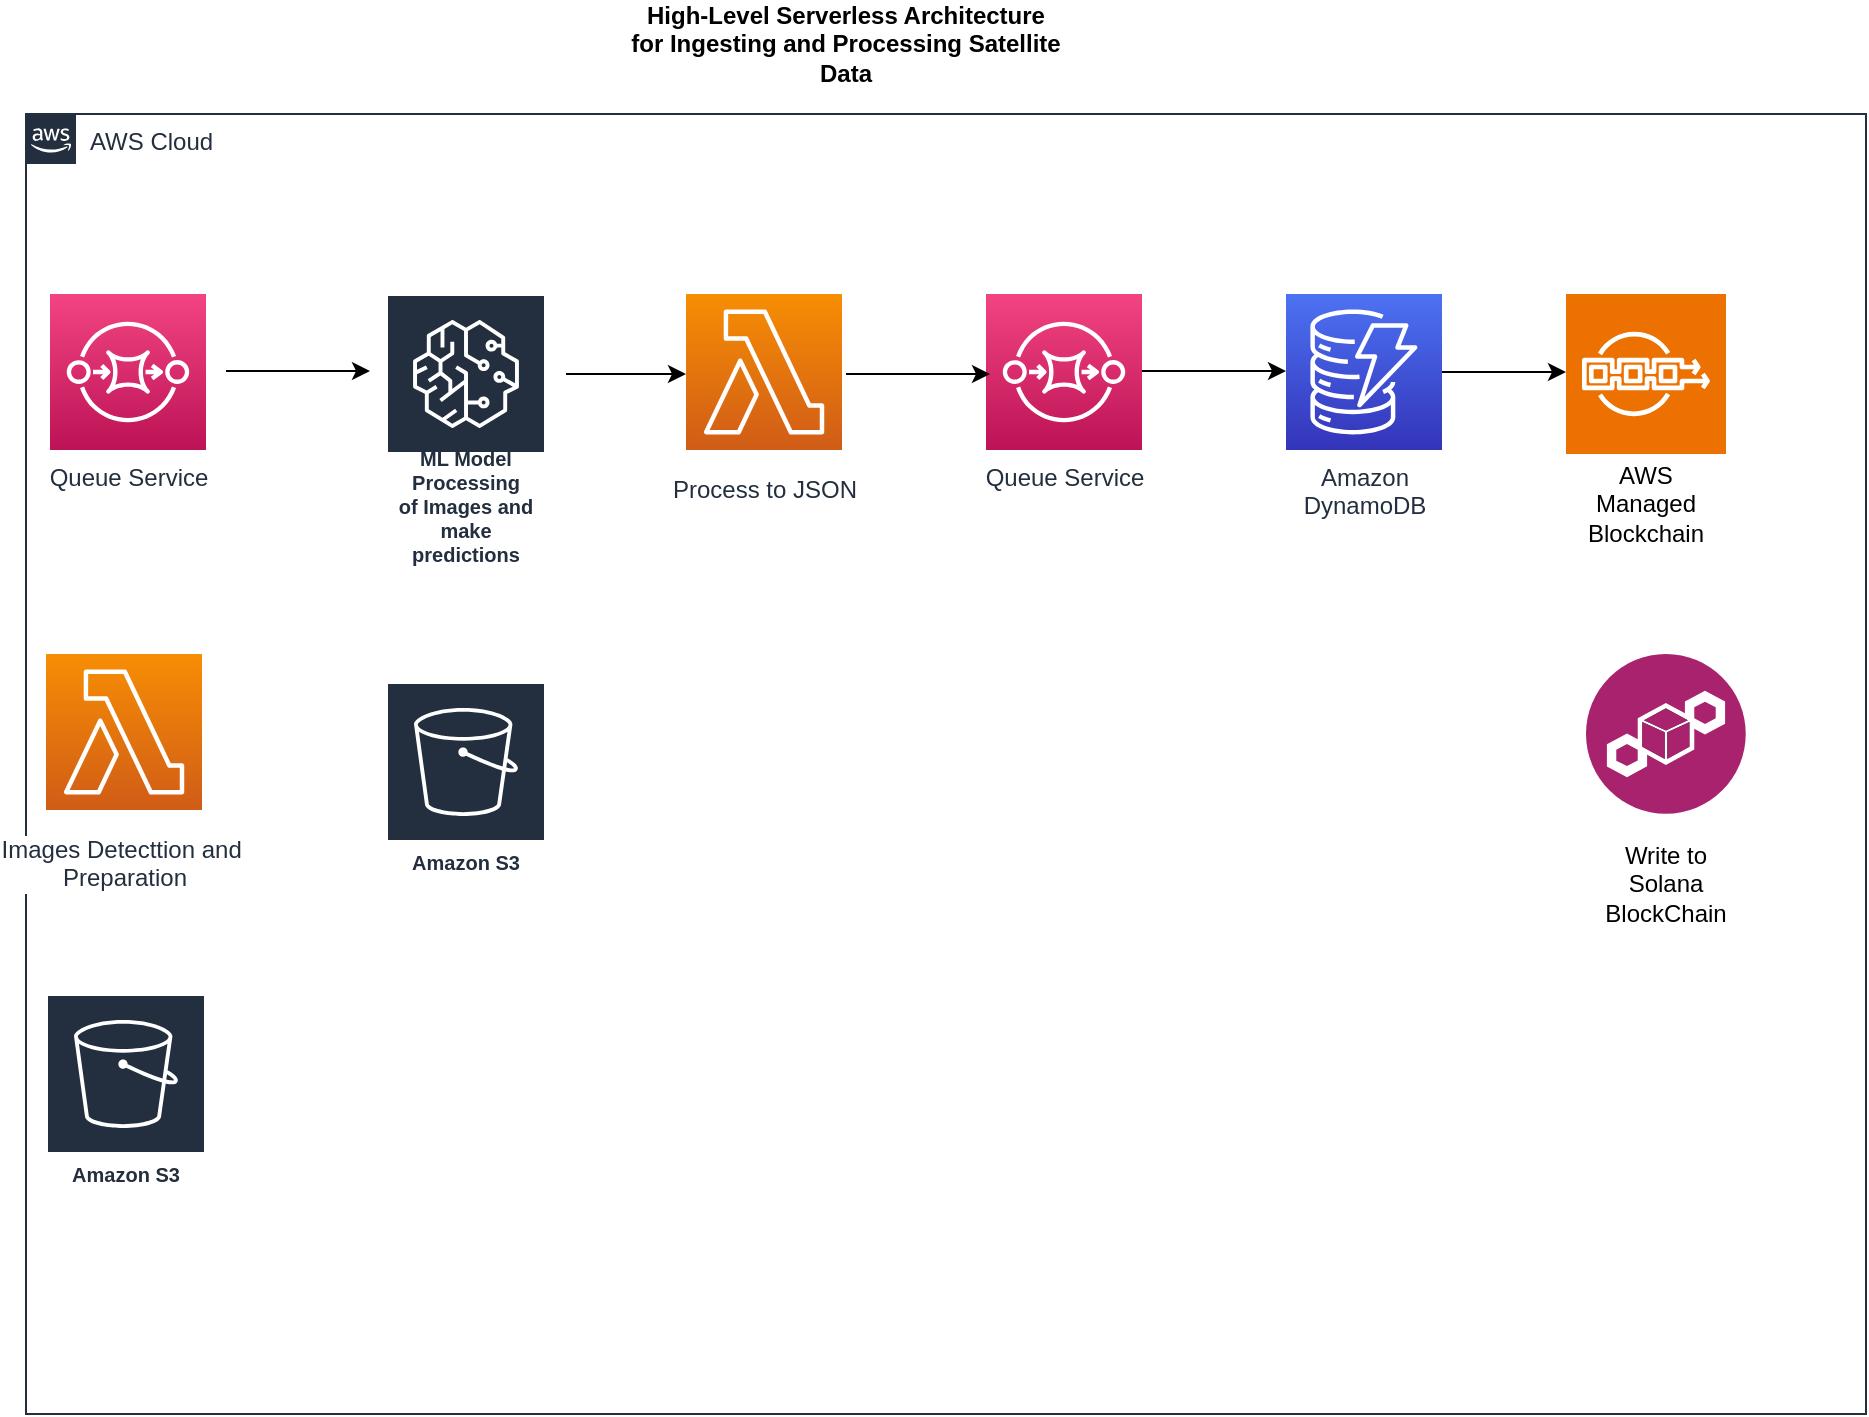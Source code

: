 <mxfile version="23.0.0" type="github">
  <diagram id="Ht1M8jgEwFfnCIfOTk4-" name="Page-1">
    <mxGraphModel dx="1044" dy="491" grid="1" gridSize="10" guides="1" tooltips="1" connect="1" arrows="1" fold="1" page="1" pageScale="1" pageWidth="1169" pageHeight="827" math="0" shadow="0">
      <root>
        <mxCell id="0" />
        <mxCell id="1" parent="0" />
        <mxCell id="UEzPUAAOIrF-is8g5C7q-74" value="AWS Cloud" style="points=[[0,0],[0.25,0],[0.5,0],[0.75,0],[1,0],[1,0.25],[1,0.5],[1,0.75],[1,1],[0.75,1],[0.5,1],[0.25,1],[0,1],[0,0.75],[0,0.5],[0,0.25]];outlineConnect=0;gradientColor=none;html=1;whiteSpace=wrap;fontSize=12;fontStyle=0;shape=mxgraph.aws4.group;grIcon=mxgraph.aws4.group_aws_cloud_alt;strokeColor=#232F3E;fillColor=none;verticalAlign=top;align=left;spacingLeft=30;fontColor=#232F3E;dashed=0;labelBackgroundColor=#ffffff;container=1;pointerEvents=0;collapsible=0;recursiveResize=0;" parent="1" vertex="1">
          <mxGeometry x="60" y="80" width="920" height="650" as="geometry" />
        </mxCell>
        <mxCell id="UEzPUAAOIrF-is8g5C7q-85" value="Images Detecttion and&amp;nbsp;&lt;br&gt;Preparation" style="outlineConnect=0;fontColor=#232F3E;gradientColor=#F78E04;gradientDirection=north;fillColor=#D05C17;strokeColor=#ffffff;dashed=0;verticalLabelPosition=bottom;verticalAlign=top;align=center;html=1;fontSize=12;fontStyle=0;aspect=fixed;shape=mxgraph.aws4.resourceIcon;resIcon=mxgraph.aws4.lambda;labelBackgroundColor=#ffffff;spacingTop=6;" parent="UEzPUAAOIrF-is8g5C7q-74" vertex="1">
          <mxGeometry x="10" y="270" width="78" height="78" as="geometry" />
        </mxCell>
        <mxCell id="UEzPUAAOIrF-is8g5C7q-82" value="Queue Service" style="outlineConnect=0;fontColor=#232F3E;gradientColor=#F34482;gradientDirection=north;fillColor=#BC1356;strokeColor=#ffffff;dashed=0;verticalLabelPosition=bottom;verticalAlign=top;align=center;html=1;fontSize=12;fontStyle=0;aspect=fixed;shape=mxgraph.aws4.resourceIcon;resIcon=mxgraph.aws4.sqs;labelBackgroundColor=#ffffff;" parent="UEzPUAAOIrF-is8g5C7q-74" vertex="1">
          <mxGeometry x="12" y="90" width="78" height="78" as="geometry" />
        </mxCell>
        <mxCell id="Zy26cvtidKkiLDa0S6Zv-14" value="" style="edgeStyle=orthogonalEdgeStyle;rounded=0;orthogonalLoop=1;jettySize=auto;html=1;" edge="1" parent="UEzPUAAOIrF-is8g5C7q-74" source="UEzPUAAOIrF-is8g5C7q-87">
          <mxGeometry relative="1" as="geometry">
            <mxPoint x="770" y="129" as="targetPoint" />
          </mxGeometry>
        </mxCell>
        <mxCell id="UEzPUAAOIrF-is8g5C7q-87" value="Amazon&lt;br&gt;DynamoDB" style="outlineConnect=0;fontColor=#232F3E;gradientColor=#4D72F3;gradientDirection=north;fillColor=#3334B9;strokeColor=#ffffff;dashed=0;verticalLabelPosition=bottom;verticalAlign=top;align=center;html=1;fontSize=12;fontStyle=0;aspect=fixed;shape=mxgraph.aws4.resourceIcon;resIcon=mxgraph.aws4.dynamodb;labelBackgroundColor=#ffffff;" parent="UEzPUAAOIrF-is8g5C7q-74" vertex="1">
          <mxGeometry x="630" y="90" width="78" height="78" as="geometry" />
        </mxCell>
        <mxCell id="Zy26cvtidKkiLDa0S6Zv-5" value="Amazon S3" style="sketch=0;outlineConnect=0;fontColor=#232F3E;gradientColor=none;strokeColor=#ffffff;fillColor=#232F3E;dashed=0;verticalLabelPosition=middle;verticalAlign=bottom;align=center;html=1;whiteSpace=wrap;fontSize=10;fontStyle=1;spacing=3;shape=mxgraph.aws4.productIcon;prIcon=mxgraph.aws4.s3;" vertex="1" parent="UEzPUAAOIrF-is8g5C7q-74">
          <mxGeometry x="10" y="440" width="80" height="100" as="geometry" />
        </mxCell>
        <mxCell id="Zy26cvtidKkiLDa0S6Zv-6" value="&lt;br&gt;&lt;br&gt;ML Model Processing&lt;br&gt;of Images and make predictions" style="sketch=0;outlineConnect=0;fontColor=#232F3E;gradientColor=none;strokeColor=#ffffff;fillColor=#232F3E;dashed=0;verticalLabelPosition=middle;verticalAlign=bottom;align=center;html=1;whiteSpace=wrap;fontSize=10;fontStyle=1;spacing=3;shape=mxgraph.aws4.productIcon;prIcon=mxgraph.aws4.sagemaker;" vertex="1" parent="UEzPUAAOIrF-is8g5C7q-74">
          <mxGeometry x="180" y="90" width="80" height="140" as="geometry" />
        </mxCell>
        <mxCell id="Zy26cvtidKkiLDa0S6Zv-8" value="Amazon S3" style="sketch=0;outlineConnect=0;fontColor=#232F3E;gradientColor=none;strokeColor=#ffffff;fillColor=#232F3E;dashed=0;verticalLabelPosition=middle;verticalAlign=bottom;align=center;html=1;whiteSpace=wrap;fontSize=10;fontStyle=1;spacing=3;shape=mxgraph.aws4.productIcon;prIcon=mxgraph.aws4.s3;" vertex="1" parent="UEzPUAAOIrF-is8g5C7q-74">
          <mxGeometry x="180" y="284" width="80" height="100" as="geometry" />
        </mxCell>
        <mxCell id="Zy26cvtidKkiLDa0S6Zv-10" value="Process to JSON" style="outlineConnect=0;fontColor=#232F3E;gradientColor=#F78E04;gradientDirection=north;fillColor=#D05C17;strokeColor=#ffffff;dashed=0;verticalLabelPosition=bottom;verticalAlign=top;align=center;html=1;fontSize=12;fontStyle=0;aspect=fixed;shape=mxgraph.aws4.resourceIcon;resIcon=mxgraph.aws4.lambda;labelBackgroundColor=#ffffff;spacingTop=6;" vertex="1" parent="UEzPUAAOIrF-is8g5C7q-74">
          <mxGeometry x="330" y="90" width="78" height="78" as="geometry" />
        </mxCell>
        <mxCell id="Zy26cvtidKkiLDa0S6Zv-11" value="Queue Service" style="outlineConnect=0;fontColor=#232F3E;gradientColor=#F34482;gradientDirection=north;fillColor=#BC1356;strokeColor=#ffffff;dashed=0;verticalLabelPosition=bottom;verticalAlign=top;align=center;html=1;fontSize=12;fontStyle=0;aspect=fixed;shape=mxgraph.aws4.resourceIcon;resIcon=mxgraph.aws4.sqs;labelBackgroundColor=#ffffff;" vertex="1" parent="UEzPUAAOIrF-is8g5C7q-74">
          <mxGeometry x="480" y="90" width="78" height="78" as="geometry" />
        </mxCell>
        <mxCell id="Zy26cvtidKkiLDa0S6Zv-20" value="" style="image;aspect=fixed;perimeter=ellipsePerimeter;html=1;align=center;shadow=0;dashed=0;fontColor=#4277BB;labelBackgroundColor=default;fontSize=12;spacingTop=3;image=img/lib/ibm/blockchain/blockchain.svg;" vertex="1" parent="UEzPUAAOIrF-is8g5C7q-74">
          <mxGeometry x="780" y="270" width="80" height="80" as="geometry" />
        </mxCell>
        <mxCell id="Zy26cvtidKkiLDa0S6Zv-24" value="Write to Solana BlockChain" style="text;html=1;strokeColor=none;fillColor=none;align=center;verticalAlign=middle;whiteSpace=wrap;rounded=0;" vertex="1" parent="UEzPUAAOIrF-is8g5C7q-74">
          <mxGeometry x="790" y="370" width="60" height="30" as="geometry" />
        </mxCell>
        <mxCell id="Zy26cvtidKkiLDa0S6Zv-27" value="" style="edgeStyle=orthogonalEdgeStyle;rounded=0;orthogonalLoop=1;jettySize=auto;html=1;" edge="1" parent="UEzPUAAOIrF-is8g5C7q-74">
          <mxGeometry relative="1" as="geometry">
            <mxPoint x="558" y="128.5" as="sourcePoint" />
            <mxPoint x="630" y="128.5" as="targetPoint" />
          </mxGeometry>
        </mxCell>
        <mxCell id="Zy26cvtidKkiLDa0S6Zv-28" value="" style="edgeStyle=orthogonalEdgeStyle;rounded=0;orthogonalLoop=1;jettySize=auto;html=1;" edge="1" parent="UEzPUAAOIrF-is8g5C7q-74">
          <mxGeometry relative="1" as="geometry">
            <mxPoint x="100" y="128.5" as="sourcePoint" />
            <mxPoint x="172" y="128.5" as="targetPoint" />
          </mxGeometry>
        </mxCell>
        <mxCell id="Zy26cvtidKkiLDa0S6Zv-29" value="" style="sketch=0;points=[[0,0,0],[0.25,0,0],[0.5,0,0],[0.75,0,0],[1,0,0],[0,1,0],[0.25,1,0],[0.5,1,0],[0.75,1,0],[1,1,0],[0,0.25,0],[0,0.5,0],[0,0.75,0],[1,0.25,0],[1,0.5,0],[1,0.75,0]];outlineConnect=0;fontColor=#232F3E;fillColor=#ED7100;strokeColor=#ffffff;dashed=0;verticalLabelPosition=bottom;verticalAlign=top;align=center;html=1;fontSize=12;fontStyle=0;aspect=fixed;shape=mxgraph.aws4.resourceIcon;resIcon=mxgraph.aws4.managed_blockchain;" vertex="1" parent="UEzPUAAOIrF-is8g5C7q-74">
          <mxGeometry x="770" y="90" width="80" height="80" as="geometry" />
        </mxCell>
        <mxCell id="Zy26cvtidKkiLDa0S6Zv-30" value="AWS Managed Blockchain" style="text;html=1;strokeColor=none;fillColor=none;align=center;verticalAlign=middle;whiteSpace=wrap;rounded=0;" vertex="1" parent="UEzPUAAOIrF-is8g5C7q-74">
          <mxGeometry x="780" y="180" width="60" height="30" as="geometry" />
        </mxCell>
        <mxCell id="Zy26cvtidKkiLDa0S6Zv-16" value="" style="edgeStyle=orthogonalEdgeStyle;rounded=0;orthogonalLoop=1;jettySize=auto;html=1;" edge="1" parent="1">
          <mxGeometry relative="1" as="geometry">
            <mxPoint x="470" y="210" as="sourcePoint" />
            <mxPoint x="542" y="210" as="targetPoint" />
          </mxGeometry>
        </mxCell>
        <mxCell id="Zy26cvtidKkiLDa0S6Zv-25" value="&lt;b&gt;High-Level Serverless Architecture for Ingesting and Processing Satellite Data&lt;/b&gt;" style="text;html=1;strokeColor=none;fillColor=none;align=center;verticalAlign=middle;whiteSpace=wrap;rounded=0;" vertex="1" parent="1">
          <mxGeometry x="360" y="30" width="220" height="30" as="geometry" />
        </mxCell>
        <mxCell id="Zy26cvtidKkiLDa0S6Zv-26" value="" style="edgeStyle=orthogonalEdgeStyle;rounded=0;orthogonalLoop=1;jettySize=auto;html=1;" edge="1" parent="1">
          <mxGeometry relative="1" as="geometry">
            <mxPoint x="330" y="210" as="sourcePoint" />
            <mxPoint x="390" y="210" as="targetPoint" />
          </mxGeometry>
        </mxCell>
      </root>
    </mxGraphModel>
  </diagram>
</mxfile>
